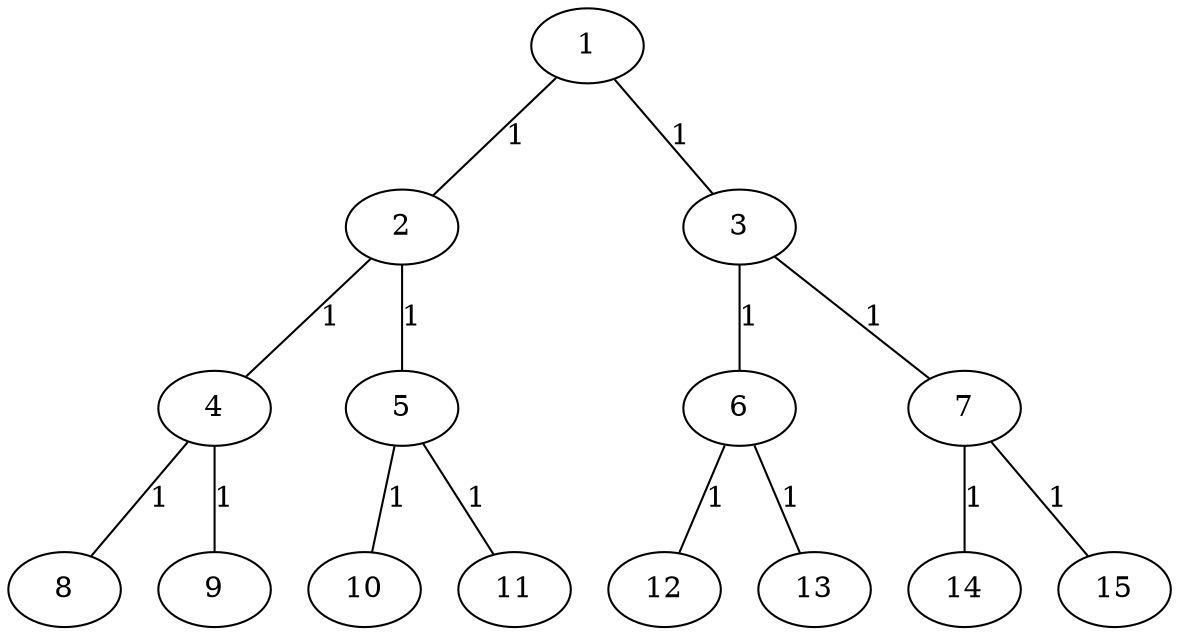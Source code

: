 graph { 
    1 [label="1"]
    2 [label="2"]
    3 [label="3"]
    4 [label="4"]
    5 [label="5"]
    6 [label="6"]
    7 [label="7"]
    8 [label="8"]
    9 [label="9"]
    10 [label="10"]
    11 [label="11"]
    12 [label="12"]
    13 [label="13"]
    14 [label="14"]
    15 [label="15"]
    1 -- 2 [label="1"]
    1 -- 3 [label="1"]
    2 -- 4 [label="1"]
    2 -- 5 [label="1"]
    4 -- 8 [label="1"]
    4 -- 9 [label="1"]
    5 -- 10 [label="1"]
    5 -- 11 [label="1"]
    3 -- 6 [label="1"]
    3 -- 7 [label="1"]
    6 -- 12 [label="1"]
    6 -- 13 [label="1"]
    7 -- 14 [label="1"]
    7 -- 15 [label="1"]
}